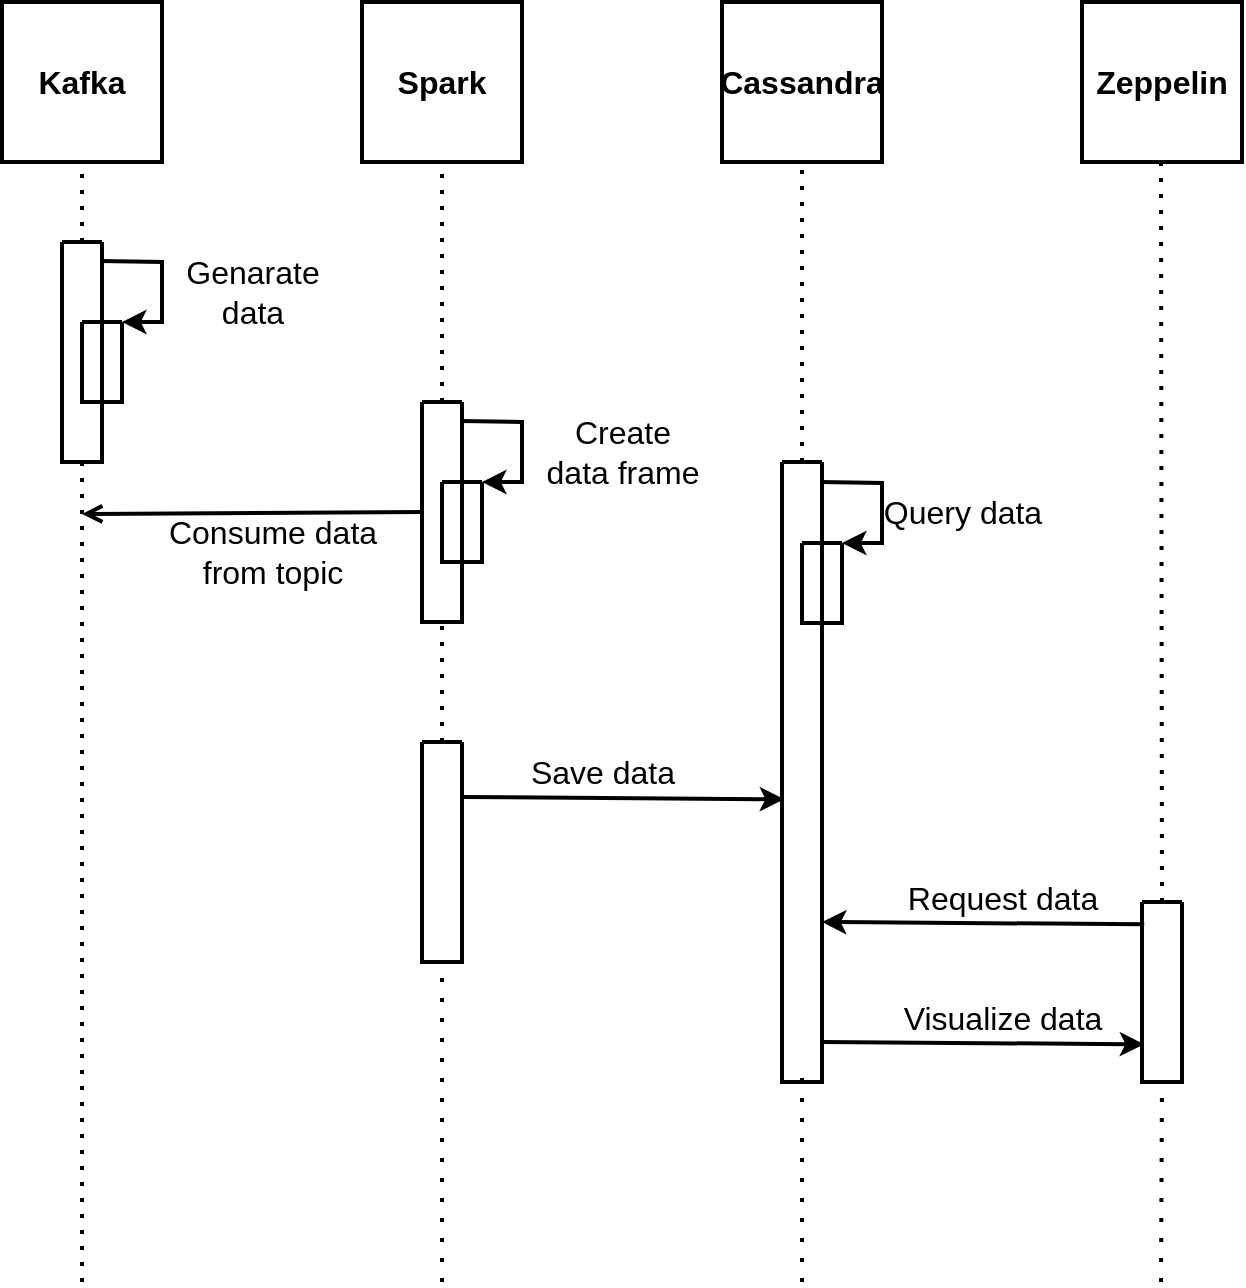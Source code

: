 <mxfile version="20.2.8" type="github">
  <diagram id="ms_jMZr8o57xnnPuSVnw" name="Trang-1">
    <mxGraphModel dx="1020" dy="519" grid="1" gridSize="10" guides="1" tooltips="1" connect="1" arrows="1" fold="1" page="1" pageScale="1" pageWidth="827" pageHeight="1169" math="0" shadow="0">
      <root>
        <mxCell id="0" />
        <mxCell id="1" parent="0" />
        <mxCell id="xyJbHVWMSOcL-0cqDFhM-46" value="" style="endArrow=classic;html=1;rounded=0;strokeWidth=2;fontSize=16;exitX=1;exitY=0.25;exitDx=0;exitDy=0;entryX=0.055;entryY=0.544;entryDx=0;entryDy=0;entryPerimeter=0;" parent="1" source="xyJbHVWMSOcL-0cqDFhM-37" target="xyJbHVWMSOcL-0cqDFhM-38" edge="1">
          <mxGeometry width="50" height="50" relative="1" as="geometry">
            <mxPoint x="330" y="440" as="sourcePoint" />
            <mxPoint x="380" y="390" as="targetPoint" />
          </mxGeometry>
        </mxCell>
        <mxCell id="xyJbHVWMSOcL-0cqDFhM-2" value="&lt;b&gt;&lt;font style=&quot;font-size: 16px;&quot;&gt;Kafka&lt;/font&gt;&lt;/b&gt;" style="whiteSpace=wrap;html=1;aspect=fixed;strokeWidth=2;" parent="1" vertex="1">
          <mxGeometry x="80" y="80" width="80" height="80" as="geometry" />
        </mxCell>
        <mxCell id="xyJbHVWMSOcL-0cqDFhM-3" value="&lt;b&gt;&lt;font style=&quot;font-size: 16px;&quot;&gt;Spark&lt;/font&gt;&lt;/b&gt;" style="whiteSpace=wrap;html=1;aspect=fixed;strokeWidth=2;" parent="1" vertex="1">
          <mxGeometry x="260" y="80" width="80" height="80" as="geometry" />
        </mxCell>
        <mxCell id="xyJbHVWMSOcL-0cqDFhM-4" value="&lt;b&gt;&lt;font style=&quot;font-size: 16px;&quot;&gt;Cassandra&lt;/font&gt;&lt;/b&gt;" style="whiteSpace=wrap;html=1;aspect=fixed;strokeWidth=2;" parent="1" vertex="1">
          <mxGeometry x="440" y="80" width="80" height="80" as="geometry" />
        </mxCell>
        <mxCell id="xyJbHVWMSOcL-0cqDFhM-5" value="&lt;b&gt;&lt;font style=&quot;font-size: 16px;&quot;&gt;Zeppelin&lt;/font&gt;&lt;/b&gt;" style="whiteSpace=wrap;html=1;aspect=fixed;strokeWidth=2;" parent="1" vertex="1">
          <mxGeometry x="620" y="80" width="80" height="80" as="geometry" />
        </mxCell>
        <mxCell id="xyJbHVWMSOcL-0cqDFhM-6" value="" style="endArrow=none;dashed=1;html=1;dashPattern=1 3;strokeWidth=2;rounded=0;fontSize=16;entryX=0.5;entryY=1;entryDx=0;entryDy=0;exitX=0.5;exitY=0;exitDx=0;exitDy=0;" parent="1" source="xyJbHVWMSOcL-0cqDFhM-10" target="xyJbHVWMSOcL-0cqDFhM-2" edge="1">
          <mxGeometry width="50" height="50" relative="1" as="geometry">
            <mxPoint x="200" y="300" as="sourcePoint" />
            <mxPoint x="440" y="210" as="targetPoint" />
          </mxGeometry>
        </mxCell>
        <mxCell id="xyJbHVWMSOcL-0cqDFhM-7" value="" style="endArrow=none;dashed=1;html=1;dashPattern=1 3;strokeWidth=2;rounded=0;fontSize=16;entryX=0.5;entryY=1;entryDx=0;entryDy=0;exitX=0.5;exitY=0;exitDx=0;exitDy=0;" parent="1" source="xyJbHVWMSOcL-0cqDFhM-34" target="xyJbHVWMSOcL-0cqDFhM-3" edge="1">
          <mxGeometry width="50" height="50" relative="1" as="geometry">
            <mxPoint x="410" y="570" as="sourcePoint" />
            <mxPoint x="400" y="300" as="targetPoint" />
          </mxGeometry>
        </mxCell>
        <mxCell id="xyJbHVWMSOcL-0cqDFhM-8" value="" style="endArrow=none;dashed=1;html=1;dashPattern=1 3;strokeWidth=2;rounded=0;fontSize=16;exitX=0.5;exitY=0;exitDx=0;exitDy=0;" parent="1" source="xyJbHVWMSOcL-0cqDFhM-38" edge="1">
          <mxGeometry width="50" height="50" relative="1" as="geometry">
            <mxPoint x="479.5" y="290" as="sourcePoint" />
            <mxPoint x="480" y="160" as="targetPoint" />
          </mxGeometry>
        </mxCell>
        <mxCell id="xyJbHVWMSOcL-0cqDFhM-9" value="" style="endArrow=none;dashed=1;html=1;dashPattern=1 3;strokeWidth=2;rounded=0;fontSize=16;entryX=0.5;entryY=1;entryDx=0;entryDy=0;exitX=0.5;exitY=0;exitDx=0;exitDy=0;" parent="1" edge="1" source="xyJbHVWMSOcL-0cqDFhM-42">
          <mxGeometry width="50" height="50" relative="1" as="geometry">
            <mxPoint x="660" y="310" as="sourcePoint" />
            <mxPoint x="659.5" y="160" as="targetPoint" />
          </mxGeometry>
        </mxCell>
        <mxCell id="xyJbHVWMSOcL-0cqDFhM-13" value="" style="swimlane;startSize=0;strokeWidth=2;fontSize=16;labelBackgroundColor=none;fillStyle=auto;" parent="1" vertex="1">
          <mxGeometry x="120" y="240" width="20" height="40" as="geometry">
            <mxRectangle x="130" y="240" width="50" height="40" as="alternateBounds" />
          </mxGeometry>
        </mxCell>
        <mxCell id="xyJbHVWMSOcL-0cqDFhM-16" value="" style="endArrow=none;dashed=1;html=1;dashPattern=1 3;strokeWidth=2;rounded=0;fontSize=16;entryX=0.5;entryY=1;entryDx=0;entryDy=0;" parent="1" target="xyJbHVWMSOcL-0cqDFhM-10" edge="1">
          <mxGeometry width="50" height="50" relative="1" as="geometry">
            <mxPoint x="120" y="720" as="sourcePoint" />
            <mxPoint x="120" y="320" as="targetPoint" />
          </mxGeometry>
        </mxCell>
        <mxCell id="xyJbHVWMSOcL-0cqDFhM-10" value="" style="swimlane;startSize=0;strokeWidth=2;fontSize=16;labelBackgroundColor=none;fillStyle=auto;" parent="1" vertex="1">
          <mxGeometry x="110" y="200" width="20" height="110" as="geometry">
            <mxRectangle x="110" y="200" width="50" height="40" as="alternateBounds" />
          </mxGeometry>
        </mxCell>
        <mxCell id="xyJbHVWMSOcL-0cqDFhM-32" value="" style="endArrow=classic;html=1;rounded=0;strokeWidth=2;fontSize=16;exitX=0.964;exitY=0.086;exitDx=0;exitDy=0;exitPerimeter=0;entryX=1;entryY=0;entryDx=0;entryDy=0;" parent="1" source="xyJbHVWMSOcL-0cqDFhM-10" target="xyJbHVWMSOcL-0cqDFhM-13" edge="1">
          <mxGeometry width="50" height="50" relative="1" as="geometry">
            <mxPoint x="330" y="230" as="sourcePoint" />
            <mxPoint x="200" y="250" as="targetPoint" />
            <Array as="points">
              <mxPoint x="160" y="210" />
              <mxPoint x="160" y="240" />
            </Array>
          </mxGeometry>
        </mxCell>
        <mxCell id="xyJbHVWMSOcL-0cqDFhM-33" value="" style="swimlane;startSize=0;strokeWidth=2;fontSize=16;labelBackgroundColor=none;fillStyle=auto;" parent="1" vertex="1">
          <mxGeometry x="300" y="320" width="20" height="40" as="geometry">
            <mxRectangle x="130" y="240" width="50" height="40" as="alternateBounds" />
          </mxGeometry>
        </mxCell>
        <mxCell id="xyJbHVWMSOcL-0cqDFhM-34" value="" style="swimlane;startSize=0;strokeWidth=2;fontSize=16;labelBackgroundColor=none;fillStyle=auto;" parent="1" vertex="1">
          <mxGeometry x="290" y="280" width="20" height="110" as="geometry">
            <mxRectangle x="110" y="200" width="50" height="40" as="alternateBounds" />
          </mxGeometry>
        </mxCell>
        <mxCell id="xyJbHVWMSOcL-0cqDFhM-35" value="" style="endArrow=classic;html=1;rounded=0;strokeWidth=2;fontSize=16;exitX=0.964;exitY=0.086;exitDx=0;exitDy=0;exitPerimeter=0;entryX=1;entryY=0;entryDx=0;entryDy=0;" parent="1" source="xyJbHVWMSOcL-0cqDFhM-34" target="xyJbHVWMSOcL-0cqDFhM-33" edge="1">
          <mxGeometry width="50" height="50" relative="1" as="geometry">
            <mxPoint x="510" y="310" as="sourcePoint" />
            <mxPoint x="380" y="330" as="targetPoint" />
            <Array as="points">
              <mxPoint x="340" y="290" />
              <mxPoint x="340" y="320" />
            </Array>
          </mxGeometry>
        </mxCell>
        <mxCell id="xyJbHVWMSOcL-0cqDFhM-36" value="" style="endArrow=open;html=1;rounded=0;strokeWidth=2;fontSize=16;exitX=0;exitY=0.5;exitDx=0;exitDy=0;endFill=0;" parent="1" source="xyJbHVWMSOcL-0cqDFhM-34" edge="1">
          <mxGeometry width="50" height="50" relative="1" as="geometry">
            <mxPoint x="330" y="320" as="sourcePoint" />
            <mxPoint x="120" y="336" as="targetPoint" />
          </mxGeometry>
        </mxCell>
        <mxCell id="xyJbHVWMSOcL-0cqDFhM-37" value="" style="swimlane;startSize=0;strokeWidth=2;fontSize=16;labelBackgroundColor=none;fillStyle=auto;" parent="1" vertex="1">
          <mxGeometry x="290" y="450" width="20" height="110" as="geometry">
            <mxRectangle x="110" y="200" width="50" height="40" as="alternateBounds" />
          </mxGeometry>
        </mxCell>
        <mxCell id="xyJbHVWMSOcL-0cqDFhM-38" value="" style="swimlane;startSize=0;strokeWidth=2;fontSize=16;labelBackgroundColor=none;fillStyle=auto;" parent="1" vertex="1">
          <mxGeometry x="470" y="310" width="20" height="310" as="geometry">
            <mxRectangle x="110" y="200" width="50" height="40" as="alternateBounds" />
          </mxGeometry>
        </mxCell>
        <mxCell id="xyJbHVWMSOcL-0cqDFhM-39" value="" style="endArrow=none;dashed=1;html=1;dashPattern=1 3;strokeWidth=2;rounded=0;fontSize=16;entryX=0.5;entryY=1;entryDx=0;entryDy=0;exitX=0.5;exitY=0;exitDx=0;exitDy=0;" parent="1" source="xyJbHVWMSOcL-0cqDFhM-37" target="xyJbHVWMSOcL-0cqDFhM-34" edge="1">
          <mxGeometry width="50" height="50" relative="1" as="geometry">
            <mxPoint x="330" y="410" as="sourcePoint" />
            <mxPoint x="380" y="360" as="targetPoint" />
          </mxGeometry>
        </mxCell>
        <mxCell id="xyJbHVWMSOcL-0cqDFhM-40" value="" style="swimlane;startSize=0;strokeWidth=2;fontSize=16;labelBackgroundColor=none;fillStyle=auto;" parent="1" vertex="1">
          <mxGeometry x="480" y="350.54" width="20" height="40" as="geometry">
            <mxRectangle x="130" y="240" width="50" height="40" as="alternateBounds" />
          </mxGeometry>
        </mxCell>
        <mxCell id="xyJbHVWMSOcL-0cqDFhM-41" value="" style="endArrow=classic;html=1;rounded=0;strokeWidth=2;fontSize=16;exitX=0.964;exitY=0.086;exitDx=0;exitDy=0;exitPerimeter=0;entryX=1;entryY=0;entryDx=0;entryDy=0;" parent="1" target="xyJbHVWMSOcL-0cqDFhM-40" edge="1">
          <mxGeometry width="50" height="50" relative="1" as="geometry">
            <mxPoint x="489.28" y="320.0" as="sourcePoint" />
            <mxPoint x="560" y="360.54" as="targetPoint" />
            <Array as="points">
              <mxPoint x="520" y="320.54" />
              <mxPoint x="520" y="350.54" />
            </Array>
          </mxGeometry>
        </mxCell>
        <mxCell id="xyJbHVWMSOcL-0cqDFhM-42" value="" style="swimlane;startSize=0;strokeWidth=2;fontSize=16;labelBackgroundColor=none;fillStyle=auto;" parent="1" vertex="1">
          <mxGeometry x="650" y="530" width="20" height="90" as="geometry">
            <mxRectangle x="110" y="200" width="50" height="40" as="alternateBounds" />
          </mxGeometry>
        </mxCell>
        <mxCell id="xyJbHVWMSOcL-0cqDFhM-43" value="&lt;font style=&quot;font-size: 16px;&quot;&gt;Query data&lt;/font&gt;" style="text;html=1;align=center;verticalAlign=middle;resizable=0;points=[];autosize=1;strokeColor=none;fillColor=none;fontSize=16;" parent="1" vertex="1">
          <mxGeometry x="510" y="320" width="100" height="30" as="geometry" />
        </mxCell>
        <mxCell id="xyJbHVWMSOcL-0cqDFhM-44" value="Create&lt;br&gt;data frame" style="text;html=1;align=center;verticalAlign=middle;resizable=0;points=[];autosize=1;strokeColor=none;fillColor=none;fontSize=16;" parent="1" vertex="1">
          <mxGeometry x="340" y="280" width="100" height="50" as="geometry" />
        </mxCell>
        <mxCell id="xyJbHVWMSOcL-0cqDFhM-45" value="Genarate&lt;br&gt;data" style="text;html=1;align=center;verticalAlign=middle;resizable=0;points=[];autosize=1;strokeColor=none;fillColor=none;fontSize=16;" parent="1" vertex="1">
          <mxGeometry x="160" y="200" width="90" height="50" as="geometry" />
        </mxCell>
        <mxCell id="xyJbHVWMSOcL-0cqDFhM-47" value="Save data" style="text;html=1;align=center;verticalAlign=middle;resizable=0;points=[];autosize=1;strokeColor=none;fillColor=none;fontSize=16;" parent="1" vertex="1">
          <mxGeometry x="330" y="450" width="100" height="30" as="geometry" />
        </mxCell>
        <mxCell id="xyJbHVWMSOcL-0cqDFhM-48" value="Consume data&lt;br&gt;from topic" style="text;html=1;align=center;verticalAlign=middle;resizable=0;points=[];autosize=1;strokeColor=none;fillColor=none;fontSize=16;" parent="1" vertex="1">
          <mxGeometry x="150" y="330" width="130" height="50" as="geometry" />
        </mxCell>
        <mxCell id="xyJbHVWMSOcL-0cqDFhM-49" value="" style="endArrow=none;html=1;rounded=0;strokeWidth=2;fontSize=16;exitX=1;exitY=0.25;exitDx=0;exitDy=0;entryX=0.055;entryY=0.544;entryDx=0;entryDy=0;entryPerimeter=0;startArrow=classic;startFill=1;endFill=0;" parent="1" edge="1">
          <mxGeometry width="50" height="50" relative="1" as="geometry">
            <mxPoint x="490" y="540" as="sourcePoint" />
            <mxPoint x="651.1" y="541.14" as="targetPoint" />
          </mxGeometry>
        </mxCell>
        <mxCell id="xyJbHVWMSOcL-0cqDFhM-50" value="" style="endArrow=classic;html=1;rounded=0;strokeWidth=2;fontSize=16;exitX=1;exitY=0.25;exitDx=0;exitDy=0;entryX=0.055;entryY=0.544;entryDx=0;entryDy=0;entryPerimeter=0;startArrow=none;startFill=0;endFill=1;" parent="1" edge="1">
          <mxGeometry width="50" height="50" relative="1" as="geometry">
            <mxPoint x="490" y="600" as="sourcePoint" />
            <mxPoint x="651.1" y="601.14" as="targetPoint" />
          </mxGeometry>
        </mxCell>
        <mxCell id="xyJbHVWMSOcL-0cqDFhM-51" value="Visualize data" style="text;html=1;align=center;verticalAlign=middle;resizable=0;points=[];autosize=1;strokeColor=none;fillColor=none;fontSize=16;" parent="1" vertex="1">
          <mxGeometry x="520" y="573" width="120" height="30" as="geometry" />
        </mxCell>
        <mxCell id="xyJbHVWMSOcL-0cqDFhM-52" value="Request data" style="text;html=1;align=center;verticalAlign=middle;resizable=0;points=[];autosize=1;strokeColor=none;fillColor=none;fontSize=16;" parent="1" vertex="1">
          <mxGeometry x="520" y="513" width="120" height="30" as="geometry" />
        </mxCell>
        <mxCell id="xyJbHVWMSOcL-0cqDFhM-53" value="" style="endArrow=none;dashed=1;html=1;dashPattern=1 4;strokeWidth=2;rounded=0;fontSize=16;entryX=0.5;entryY=1;entryDx=0;entryDy=0;" parent="1" target="xyJbHVWMSOcL-0cqDFhM-37" edge="1">
          <mxGeometry width="50" height="50" relative="1" as="geometry">
            <mxPoint x="300" y="720" as="sourcePoint" />
            <mxPoint x="380" y="550" as="targetPoint" />
          </mxGeometry>
        </mxCell>
        <mxCell id="xyJbHVWMSOcL-0cqDFhM-54" value="" style="endArrow=none;dashed=1;html=1;dashPattern=1 4;strokeWidth=2;rounded=0;fontSize=16;entryX=0.5;entryY=1;entryDx=0;entryDy=0;" parent="1" edge="1">
          <mxGeometry width="50" height="50" relative="1" as="geometry">
            <mxPoint x="480" y="720" as="sourcePoint" />
            <mxPoint x="480" y="610" as="targetPoint" />
          </mxGeometry>
        </mxCell>
        <mxCell id="xyJbHVWMSOcL-0cqDFhM-55" value="" style="endArrow=none;dashed=1;html=1;strokeWidth=2;rounded=0;fontSize=16;dashPattern=1 4;" parent="1" edge="1">
          <mxGeometry width="50" height="50" relative="1" as="geometry">
            <mxPoint x="659.5" y="720" as="sourcePoint" />
            <mxPoint x="660" y="620" as="targetPoint" />
          </mxGeometry>
        </mxCell>
      </root>
    </mxGraphModel>
  </diagram>
</mxfile>
